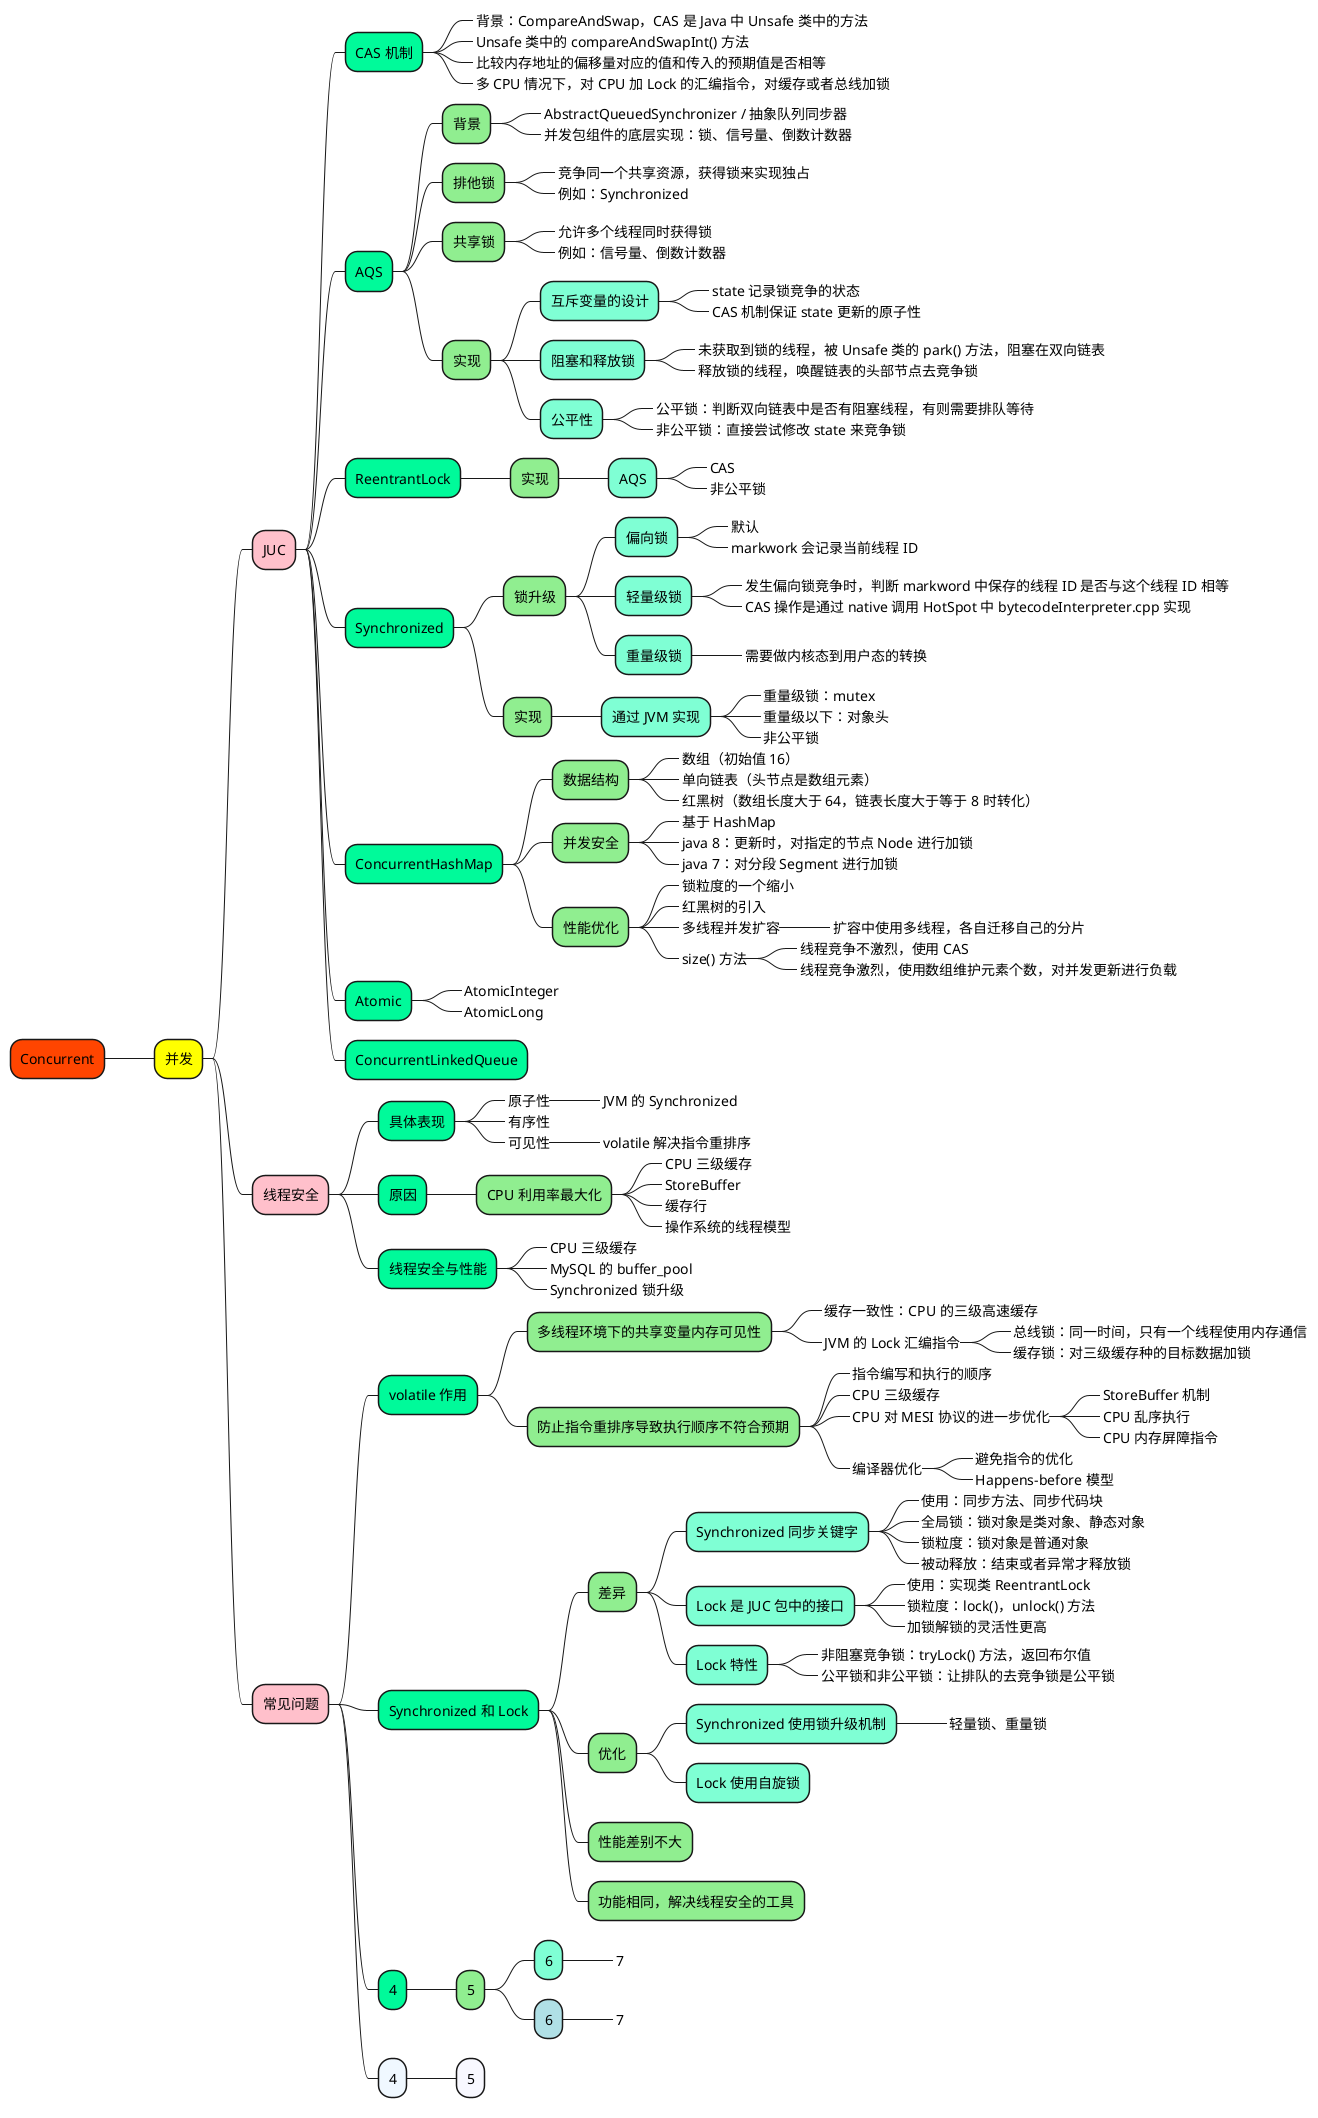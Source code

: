 @startmindmap

+[#OrangeRed] Concurrent

++[#yellow] 并发

+++[#Pink] JUC

++++[#MediumSpringGreen] CAS 机制

+++++[#LightGreen]_ 背景：CompareAndSwap，CAS 是 Java 中 Unsafe 类中的方法
+++++[#LightGreen]_ Unsafe 类中的 compareAndSwapInt() 方法
+++++[#LightGreen]_ 比较内存地址的偏移量对应的值和传入的预期值是否相等
+++++[#LightGreen]_ 多 CPU 情况下，对 CPU 加 Lock 的汇编指令，对缓存或者总线加锁


++++[#MediumSpringGreen] AQS

+++++[#LightGreen] 背景
++++++[#Aquamarine]_ AbstractQueuedSynchronizer / 抽象队列同步器
++++++[#Aquamarine]_ 并发包组件的底层实现：锁、信号量、倒数计数器

+++++[#LightGreen] 排他锁
++++++[#Aquamarine]_ 竞争同一个共享资源，获得锁来实现独占
++++++[#Aquamarine]_ 例如：Synchronized

+++++[#LightGreen] 共享锁
++++++[#Aquamarine]_ 允许多个线程同时获得锁
++++++[#Aquamarine]_ 例如：信号量、倒数计数器

+++++[#LightGreen] 实现
++++++[#Aquamarine] 互斥变量的设计
+++++++[#Aquamarine]_ state 记录锁竞争的状态
+++++++[#Aquamarine]_ CAS 机制保证 state 更新的原子性

++++++[#Aquamarine] 阻塞和释放锁
+++++++[#Aquamarine]_ 未获取到锁的线程，被 Unsafe 类的 park() 方法，阻塞在双向链表
+++++++[#Aquamarine]_ 释放锁的线程，唤醒链表的头部节点去竞争锁

++++++[#Aquamarine] 公平性
+++++++[#Aquamarine]_ 公平锁：判断双向链表中是否有阻塞线程，有则需要排队等待
+++++++[#Aquamarine]_ 非公平锁：直接尝试修改 state 来竞争锁


++++[#MediumSpringGreen] ReentrantLock
+++++[#LightGreen] 实现
++++++[#Aquamarine] AQS
+++++++[#Aquamarine]_ CAS
+++++++[#Aquamarine]_ 非公平锁



++++[#MediumSpringGreen] Synchronized

+++++[#LightGreen] 锁升级

++++++[#Aquamarine] 偏向锁
+++++++[#Aquamarine]_ 默认
+++++++[#Aquamarine]_ markwork 会记录当前线程 ID
++++++[#Aquamarine] 轻量级锁
+++++++[#Aquamarine]_ 发生偏向锁竞争时，判断 markword 中保存的线程 ID 是否与这个线程 ID 相等
+++++++[#Aquamarine]_ CAS 操作是通过 native 调用 HotSpot 中 bytecodeInterpreter.cpp 实现
++++++[#Aquamarine] 重量级锁
+++++++[#Aquamarine]_ 需要做内核态到用户态的转换

+++++[#LightGreen] 实现
++++++[#Aquamarine] 通过 JVM 实现
+++++++[#Aquamarine]_ 重量级锁：mutex
+++++++[#Aquamarine]_ 重量级以下：对象头
+++++++[#Aquamarine]_ 非公平锁




++++[#MediumSpringGreen] ConcurrentHashMap

+++++[#LightGreen] 数据结构
++++++[#Aquamarine]_ 数组（初始值 16）
++++++[#Aquamarine]_ 单向链表（头节点是数组元素）
++++++[#Aquamarine]_ 红黑树（数组长度大于 64，链表长度大于等于 8 时转化）

+++++[#LightGreen] 并发安全
++++++[#Aquamarine]_ 基于 HashMap
++++++[#Aquamarine]_ java 8：更新时，对指定的节点 Node 进行加锁
++++++[#Aquamarine]_ java 7：对分段 Segment 进行加锁

+++++[#LightGreen] 性能优化
++++++[#Aquamarine]_ 锁粒度的一个缩小
++++++[#Aquamarine]_ 红黑树的引入
++++++[#Aquamarine]_ 多线程并发扩容
+++++++[#Aquamarine]_ 扩容中使用多线程，各自迁移自己的分片
++++++[#Aquamarine]_ size() 方法
+++++++[#Aquamarine]_ 线程竞争不激烈，使用 CAS
+++++++[#Aquamarine]_ 线程竞争激烈，使用数组维护元素个数，对并发更新进行负载


++++[#MediumSpringGreen] Atomic
+++++[#LightGreen]_ AtomicInteger
+++++[#LightGreen]_ AtomicLong


++++[#MediumSpringGreen] ConcurrentLinkedQueue


+++[#Pink] 线程安全

++++[#MediumSpringGreen] 具体表现
+++++[#LightGreen]_ 原子性
++++++[#Aquamarine]_ JVM 的 Synchronized
+++++[#LightGreen]_ 有序性
+++++[#LightGreen]_ 可见性
++++++[#Aquamarine]_ volatile 解决指令重排序

++++[#MediumSpringGreen] 原因
+++++[#LightGreen] CPU 利用率最大化
++++++[#Aquamarine]_ CPU 三级缓存
++++++[#Aquamarine]_ StoreBuffer
++++++[#Aquamarine]_ 缓存行
++++++[#Aquamarine]_ 操作系统的线程模型


++++[#MediumSpringGreen] 线程安全与性能
+++++[#LightGreen]_ CPU 三级缓存
+++++[#LightGreen]_ MySQL 的 buffer_pool
+++++[#LightGreen]_ Synchronized 锁升级




+++[#Pink] 常见问题

++++[#MediumSpringGreen] volatile 作用

+++++[#LightGreen] 多线程环境下的共享变量内存可见性
++++++[#Aquamarine]_ 缓存一致性：CPU 的三级高速缓存
++++++[#Aquamarine]_ JVM 的 Lock 汇编指令
+++++++[#Aquamarine]_ 总线锁：同一时间，只有一个线程使用内存通信
+++++++[#Aquamarine]_ 缓存锁：对三级缓存种的目标数据加锁

+++++[#LightGreen] 防止指令重排序导致执行顺序不符合预期
++++++[#Aquamarine]_ 指令编写和执行的顺序
++++++[#Aquamarine]_ CPU 三级缓存
++++++[#Aquamarine]_ CPU 对 MESI 协议的进一步优化
+++++++[#Aquamarine]_ StoreBuffer 机制
+++++++[#Aquamarine]_ CPU 乱序执行
+++++++[#Aquamarine]_ CPU 内存屏障指令
++++++[#Aquamarine]_ 编译器优化
+++++++[#Aquamarine]_ 避免指令的优化
+++++++[#Aquamarine]_ Happens-before 模型



++++[#MediumSpringGreen] Synchronized 和 Lock

+++++[#LightGreen] 差异

++++++[#Aquamarine] Synchronized 同步关键字
+++++++[#Aquamarine]_ 使用：同步方法、同步代码块
+++++++[#Aquamarine]_ 全局锁：锁对象是类对象、静态对象
+++++++[#Aquamarine]_ 锁粒度：锁对象是普通对象
+++++++[#Aquamarine]_ 被动释放：结束或者异常才释放锁

++++++[#Aquamarine] Lock 是 JUC 包中的接口
+++++++[#Aquamarine]_ 使用：实现类 ReentrantLock
+++++++[#Aquamarine]_ 锁粒度：lock()，unlock() 方法
+++++++[#Aquamarine]_ 加锁解锁的灵活性更高

++++++[#Aquamarine] Lock 特性
+++++++[#Aquamarine]_ 非阻塞竞争锁：tryLock() 方法，返回布尔值
+++++++[#Aquamarine]_ 公平锁和非公平锁：让排队的去竞争锁是公平锁

+++++[#LightGreen] 优化
++++++[#Aquamarine] Synchronized 使用锁升级机制
+++++++[#Aquamarine]_ 轻量锁、重量锁
++++++[#Aquamarine] Lock 使用自旋锁

+++++[#LightGreen] 性能差别不大

+++++[#LightGreen] 功能相同，解决线程安全的工具




++++[#MediumSpringGreen] 4
+++++[#LightGreen] 5
++++++[#Aquamarine] 6
+++++++[#Aquamarine]_ 7
++++++[#PowderBlue] 6
+++++++[#PowderBlue]_ 7
++++[#AliceBlue] 4
+++++[#GhostWhite] 5


@endmindmap